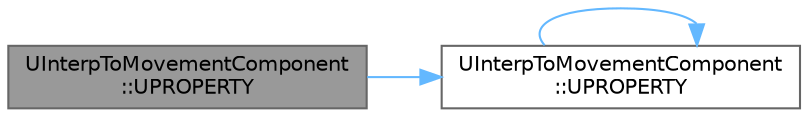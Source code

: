 digraph "UInterpToMovementComponent::UPROPERTY"
{
 // INTERACTIVE_SVG=YES
 // LATEX_PDF_SIZE
  bgcolor="transparent";
  edge [fontname=Helvetica,fontsize=10,labelfontname=Helvetica,labelfontsize=10];
  node [fontname=Helvetica,fontsize=10,shape=box,height=0.2,width=0.4];
  rankdir="LR";
  Node1 [id="Node000001",label="UInterpToMovementComponent\l::UPROPERTY",height=0.2,width=0.4,color="gray40", fillcolor="grey60", style="filled", fontcolor="black",tooltip="If true, forces sub-stepping to break up movement into discrete smaller steps to improve accuracy of ..."];
  Node1 -> Node2 [id="edge1_Node000001_Node000002",color="steelblue1",style="solid",tooltip=" "];
  Node2 [id="Node000002",label="UInterpToMovementComponent\l::UPROPERTY",height=0.2,width=0.4,color="grey40", fillcolor="white", style="filled",URL="$d0/dbf/classUInterpToMovementComponent.html#a3aff20ac1671d0ad0b402ed033bece81",tooltip=" "];
  Node2 -> Node2 [id="edge2_Node000002_Node000002",color="steelblue1",style="solid",tooltip=" "];
}
